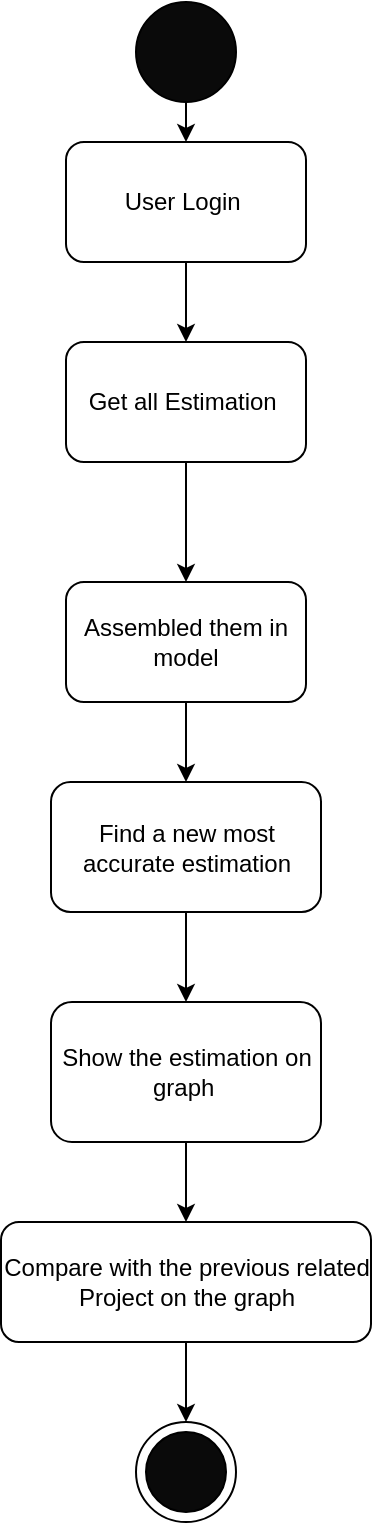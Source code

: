 <mxfile version="16.4.3" type="device"><diagram id="_Cr2xPF8hKN-EZof07qv" name="Page-1"><mxGraphModel dx="1108" dy="425" grid="1" gridSize="10" guides="1" tooltips="1" connect="1" arrows="1" fold="1" page="1" pageScale="1" pageWidth="827" pageHeight="1169" math="0" shadow="0"><root><mxCell id="0"/><mxCell id="1" parent="0"/><mxCell id="vSj5OcMLWK0AE6LoMjmY-44" style="edgeStyle=orthogonalEdgeStyle;rounded=0;orthogonalLoop=1;jettySize=auto;html=1;exitX=0.5;exitY=1;exitDx=0;exitDy=0;entryX=0.5;entryY=0;entryDx=0;entryDy=0;" edge="1" parent="1" source="vSj5OcMLWK0AE6LoMjmY-45" target="vSj5OcMLWK0AE6LoMjmY-47"><mxGeometry relative="1" as="geometry"/></mxCell><mxCell id="vSj5OcMLWK0AE6LoMjmY-45" value="" style="ellipse;whiteSpace=wrap;html=1;aspect=fixed;fillColor=#0A0A0A;" vertex="1" parent="1"><mxGeometry x="190" y="50" width="50" height="50" as="geometry"/></mxCell><mxCell id="vSj5OcMLWK0AE6LoMjmY-84" style="edgeStyle=orthogonalEdgeStyle;rounded=0;orthogonalLoop=1;jettySize=auto;html=1;exitX=0.5;exitY=1;exitDx=0;exitDy=0;" edge="1" parent="1" source="vSj5OcMLWK0AE6LoMjmY-47" target="vSj5OcMLWK0AE6LoMjmY-70"><mxGeometry relative="1" as="geometry"><mxPoint x="215" y="200" as="targetPoint"/></mxGeometry></mxCell><mxCell id="vSj5OcMLWK0AE6LoMjmY-47" value="User Login&amp;nbsp;" style="rounded=1;whiteSpace=wrap;html=1;fillColor=#FFFFFF;" vertex="1" parent="1"><mxGeometry x="155" y="120" width="120" height="60" as="geometry"/></mxCell><mxCell id="vSj5OcMLWK0AE6LoMjmY-48" value="" style="ellipse;whiteSpace=wrap;html=1;aspect=fixed;fillColor=#FFFFFF;" vertex="1" parent="1"><mxGeometry x="190" y="760" width="50" height="50" as="geometry"/></mxCell><mxCell id="vSj5OcMLWK0AE6LoMjmY-49" value="" style="ellipse;whiteSpace=wrap;html=1;aspect=fixed;fillColor=#0A0A0A;" vertex="1" parent="1"><mxGeometry x="195" y="765" width="40" height="40" as="geometry"/></mxCell><mxCell id="vSj5OcMLWK0AE6LoMjmY-87" style="edgeStyle=orthogonalEdgeStyle;rounded=0;orthogonalLoop=1;jettySize=auto;html=1;exitX=0.5;exitY=1;exitDx=0;exitDy=0;entryX=0.5;entryY=0;entryDx=0;entryDy=0;" edge="1" parent="1" source="vSj5OcMLWK0AE6LoMjmY-70" target="vSj5OcMLWK0AE6LoMjmY-72"><mxGeometry relative="1" as="geometry"/></mxCell><mxCell id="vSj5OcMLWK0AE6LoMjmY-70" value="Get all Estimation&amp;nbsp;" style="whiteSpace=wrap;html=1;fillColor=#FFFFFF;rounded=1;" vertex="1" parent="1"><mxGeometry x="155" y="220" width="120" height="60" as="geometry"/></mxCell><mxCell id="vSj5OcMLWK0AE6LoMjmY-76" value="" style="edgeStyle=orthogonalEdgeStyle;rounded=0;orthogonalLoop=1;jettySize=auto;html=1;" edge="1" parent="1" source="vSj5OcMLWK0AE6LoMjmY-72" target="vSj5OcMLWK0AE6LoMjmY-75"><mxGeometry relative="1" as="geometry"/></mxCell><mxCell id="vSj5OcMLWK0AE6LoMjmY-72" value="Assembled them in model" style="whiteSpace=wrap;html=1;fillColor=#FFFFFF;rounded=1;" vertex="1" parent="1"><mxGeometry x="155" y="340" width="120" height="60" as="geometry"/></mxCell><mxCell id="vSj5OcMLWK0AE6LoMjmY-78" value="" style="edgeStyle=orthogonalEdgeStyle;rounded=0;orthogonalLoop=1;jettySize=auto;html=1;" edge="1" parent="1" source="vSj5OcMLWK0AE6LoMjmY-75" target="vSj5OcMLWK0AE6LoMjmY-77"><mxGeometry relative="1" as="geometry"/></mxCell><mxCell id="vSj5OcMLWK0AE6LoMjmY-75" value="Find a new most accurate estimation" style="whiteSpace=wrap;html=1;fillColor=#FFFFFF;rounded=1;" vertex="1" parent="1"><mxGeometry x="147.5" y="440" width="135" height="65" as="geometry"/></mxCell><mxCell id="vSj5OcMLWK0AE6LoMjmY-89" value="" style="edgeStyle=orthogonalEdgeStyle;rounded=0;orthogonalLoop=1;jettySize=auto;html=1;" edge="1" parent="1" source="vSj5OcMLWK0AE6LoMjmY-77" target="vSj5OcMLWK0AE6LoMjmY-88"><mxGeometry relative="1" as="geometry"/></mxCell><mxCell id="vSj5OcMLWK0AE6LoMjmY-77" value="Show the estimation on graph&amp;nbsp;" style="whiteSpace=wrap;html=1;fillColor=#FFFFFF;rounded=1;" vertex="1" parent="1"><mxGeometry x="147.5" y="550" width="135" height="70" as="geometry"/></mxCell><mxCell id="vSj5OcMLWK0AE6LoMjmY-90" style="edgeStyle=orthogonalEdgeStyle;rounded=0;orthogonalLoop=1;jettySize=auto;html=1;exitX=0.5;exitY=1;exitDx=0;exitDy=0;entryX=0.5;entryY=0;entryDx=0;entryDy=0;" edge="1" parent="1" source="vSj5OcMLWK0AE6LoMjmY-88" target="vSj5OcMLWK0AE6LoMjmY-48"><mxGeometry relative="1" as="geometry"/></mxCell><mxCell id="vSj5OcMLWK0AE6LoMjmY-88" value="Compare with the previous related Project on the graph" style="whiteSpace=wrap;html=1;fillColor=#FFFFFF;rounded=1;" vertex="1" parent="1"><mxGeometry x="122.5" y="660" width="185" height="60" as="geometry"/></mxCell></root></mxGraphModel></diagram></mxfile>